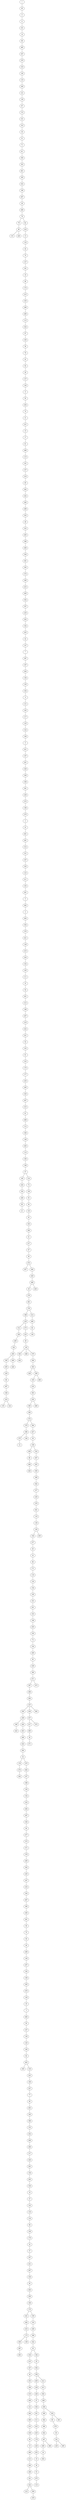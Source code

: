 graph{
   398 -- 150;
   425 -- 176;
   33 -- 54;
   493 -- 345;
   437 -- 417;
   150 -- 152;
   176 -- 220;
   54 -- 451;
   345 -- 368;
   152 -- 232;
   220 -- 453;
   451 -- 313;
   368 -- 153;
   232 -- 284;
   453 -- 19;
   313 -- 188;
   153 -- 202;
   413 -- 364;
   284 -- 287;
   19 -- 36;
   188 -- 207;
   202 -- 208;
   287 -- 326;
   36 -- 53;
   207 -- 219;
   208 -- 288;
   417 -- 495;
   326 -- 84;
   53 -- 475;
   219 -- 222;
   288 -- 317;
   99 -- 133;
   84 -- 477;
   475 -- 110;
   222 -- 221;
   317 -- 240;
   364 -- 448;
   477 -- 373;
   434 -- 415;
   221 -- 52;
   240 -- 263;
   448 -- 258;
   174 -- 215;
   79 -- 99;
   373 -- 371;
   52 -- 103;
   263 -- 158;
   258 -- 399;
   371 -- 378;
   103 -- 91;
   158 -- 200;
   495 -- 26;
   399 -- 382;
   215 -- 335;
   378 -- 295;
   91 -- 333;
   200 -- 336;
   382 -- 386;
   295 -- 302;
   258 -- 452;
   333 -- 170;
   336 -- 18;
   437 -- 472;
   386 -- 402;
   302 -- 245;
   170 -- 177;
   18 -- 27;
   402 -- 447;
   245 -- 247;
   441 -- 462;
   177 -- 230;
   27 -- 142;
   447 -- 266;
   335 -- 296;
   247 -- 234;
   230 -- 265;
   142 -- 130;
   26 -- 271;
   266 -- 24;
   234 -- 344;
   265 -- 320;
   201 -- 329;
   362 -- 377;
   329 -- 309;
   377 -- 239;
   309 -- 358;
   456 -- 88;
   239 -- 278;
   358 -- 361;
   278 -- 391;
   361 -- 236;
   391 -- 118;
   236 -- 272;
   118 -- 138;
   272 -- 196;
   138 -- 159;
   196 -- 270;
   88 -- 466;
   159 -- 194;
   270 -- 2;
   194 -- 277;
   2 -- 23;
   277 -- 45;
   23 -- 461;
   159 -- 455;
   45 -- 32;
   461 -- 281;
   32 -- 66;
   281 -- 314;
   66 -- 171;
   314 -- 331;
   171 -- 116;
   331 -- 167;
   116 -- 124;
   167 -- 325;
   124 -- 154;
   325 -- 123;
   466 -- 440;
   294 -- 337;
   430 -- 385;
   406 -- 304;
   337 -- 256;
   385 -- 360;
   304 -- 381;
   256 -- 209;
   360 -- 372;
   381 -- 393;
   430 -- 469;
   209 -- 349;
   372 -- 379;
   393 -- 374;
   349 -- 443;
   379 -- 396;
   374 -- 395;
   209 -- 420;
   337 -- 436;
   396 -- 375;
   395 -- 233;
   420 -- 403;
   375 -- 12;
   233 -- 400;
   403 -- 408;
   396 -- 184;
   372 -- 384;
   400 -- 352;
   408 -- 424;
   384 -- 427;
   352 -- 357;
   424 -- 264;
   427 -- 39;
   357 -- 235;
   264 -- 34;
   363 -- 428;
   436 -- 437;
   39 -- 108;
   235 -- 252;
   34 -- 178;
   108 -- 332;
   252 -- 162;
   178 -- 274;
   332 -- 367;
   162 -- 203;
   274 -- 442;
   34 -- 275;
   367 -- 293;
   203 -- 42;
   108 -- 456;
   275 -- 464;
   293 -- 300;
   42 -- 147;
   464 -- 237;
   300 -- 389;
   147 -- 7;
   237 -- 398;
   389 -- 362;
   429 -- 488;
   474 -- 457;
   35 -- 3;
   488 -- 20;
   3 -- 460;
   20 -- 276;
   460 -- 50;
   276 -- 481;
   488 -- 228;
   50 -- 107;
   481 -- 376;
   107 -- 136;
   376 -- 388;
   136 -- 120;
   388 -- 435;
   120 -- 180;
   435 -- 312;
   180 -- 82;
   312 -- 328;
   82 -- 463;
   328 -- 285;
   435 -- 273;
   463 -- 250;
   285 -- 322;
   463 -- 318;
   322 -- 290;
   376 -- 414;
   318 -- 243;
   290 -- 356;
   243 -- 189;
   356 -- 205;
   189 -- 227;
   205 -- 229;
   290 -- 409;
   227 -- 77;
   229 -- 86;
   77 -- 69;
   86 -- 497;
   69 -- 493;
   316 -- 248;
   24 -- 454;
   74 -- 31;
   447 -- 486;
   175 -- 441;
   113 -- 324;
   31 -- 231;
   320 -- 407;
   231 -- 15;
   248 -- 308;
   452 -- 80;
   407 -- 315;
   308 -- 342;
   80 -- 470;
   315 -- 61;
   342 -- 63;
   470 -- 38;
   61 -- 498;
   452 -- 491;
   63 -- 182;
   38 -- 341;
   68 -- 174;
   498 -- 112;
   182 -- 25;
   341 -- 225;
   112 -- 346;
   25 -- 392;
   341 -- 465;
   63 -- 434;
   346 -- 148;
   415 -- 327;
   392 -- 359;
   148 -- 445;
   327 -- 40;
   359 -- 405;
   445 -- 114;
   40 -- 253;
   16 -- 68;
   405 -- 238;
   280 -- 113;
   114 -- 190;
   253 -- 306;
   238 -- 246;
   359 -- 412;
   190 -- 198;
   306 -- 419;
   246 -- 47;
   462 -- 433;
   198 -- 57;
   419 -- 449;
   47 -- 394;
   57 -- 160;
   449 -- 141;
   394 -- 301;
   160 -- 244;
   141 -- 484;
   301 -- 311;
   296 -- 280;
   244 -- 334;
   484 -- 490;
   57 -- 214;
   311 -- 423;
   412 -- 413;
   334 -- 206;
   181 -- 16;
   490 -- 410;
   423 -- 425;
   433 -- 173;
   154 -- 195;
   123 -- 211;
   195 -- 191;
   211 -- 193;
   480 -- 64;
   191 -- 251;
   193 -- 261;
   251 -- 163;
   485 -- 347;
   310 -- 30;
   261 -- 5;
   119 -- 249;
   163 -- 166;
   121 -- 139;
   5 -- 482;
   89 -- 485;
   166 -- 255;
   482 -- 4;
   255 -- 330;
   249 -- 121;
   4 -- 404;
   64 -- 146;
   14 -- 89;
   330 -- 73;
   404 -- 354;
   73 -- 104;
   354 -- 370;
   126 -- 119;
   104 -- 269;
   101 -- 14;
   370 -- 421;
   172 -- 151;
   269 -- 65;
   421 -- 128;
   11 -- 101;
   65 -- 439;
   319 -- 126;
   128 -- 210;
   439 -- 390;
   210 -- 224;
   303 -- 48;
   279 -- 319;
   390 -- 471;
   9 -- 11;
   224 -- 102;
   48 -- 323;
   151 -- 310;
   471 -- 397;
   102 -- 105;
   323 -- 283;
   347 -- 279;
   397 -- 298;
   95 -- 9;
   105 -- 111;
   1 -- 95;
   283 -- 366;
   298 -- 294;
   111 -- 33;
   471 -- 473;
   366 -- 406;
   7 -- 387;
   130 -- 134;
   497 -- 348;
   344 -- 467;
   92 -- 29;
   387 -- 187;
   134 -- 98;
   348 -- 416;
   467 -- 380;
   187 -- 204;
   98 -- 106;
   337 -- 492;
   416 -- 135;
   254 -- 74;
   43 -- 92;
   380 -- 365;
   204 -- 156;
   416 -- 144;
   106 -- 179;
   409 -- 426;
   365 -- 291;
   156 -- 155;
   273 -- 223;
   179 -- 22;
   76 -- 43;
   55 -- 254;
   291 -- 56;
   155 -- 164;
   223 -- 49;
   22 -- 37;
   56 -- 75;
   164 -- 6;
   49 -- 145;
   37 -- 307;
   8 -- 55;
   58 -- 76;
   75 -- 59;
   6 -- 131;
   145 -- 340;
   307 -- 241;
   140 -- 8;
   59 -- 46;
   131 -- 183;
   340 -- 444;
   241 -- 297;
   145 -- 468;
   46 -- 299;
   183 -- 117;
   297 -- 338;
   137 -- 140;
   145 -- 479;
   97 -- 165;
   299 -- 149;
   117 -- 125;
   338 -- 60;
   479 -- 494;
   149 -- 257;
   414 -- 480;
   125 -- 122;
   60 -- 450;
   494 -- 363;
   257 -- 192;
   29 -- 137;
   122 -- 169;
   450 -- 259;
   324 -- 97;
   165 -- 58;
   363 -- 369;
   192 -- 199;
   169 -- 0;
   259 -- 168;
   99 -- 226;
   369 -- 185;
   199 -- 305;
   0 -- 431;
   168 -- 175;
   185 -- 418;
   305 -- 476;
   431 -- 197;
   175 -- 339;
   418 -- 383;
   476 -- 129;
   369 -- 499;
   197 -- 201;
   339 -- 316;
   383 -- 430;
   129 -- 35;
   206 -- 351;
   410 -- 438;
   127 -- 181;
   286 -- 78;
   282 -- 289;
   351 -- 21;
   78 -- 79;
   438 -- 96;
   30 -- 51;
   70 -- 127;
   28 -- 286;
   214 -- 72;
   216 -- 13;
   96 -- 10;
   72 -- 100;
   242 -- 282;
   139 -- 87;
   10 -- 489;
   100 -- 93;
   489 -- 213;
   78 -- 62;
   44 -- 70;
   262 -- 242;
   173 -- 459;
   93 -- 94;
   218 -- 85;
   213 -- 260;
   94 -- 143;
   260 -- 268;
   289 -- 303;
   143 -- 83;
   268 -- 321;
   267 -- 28;
   62 -- 216;
   115 -- 161;
   83 -- 343;
   321 -- 422;
   343 -- 292;
   432 -- 186;
   496 -- 115;
   87 -- 172;
   422 -- 212;
   85 -- 262;
   132 -- 44;
   292 -- 41;
   161 -- 157;
   422 -- 458;
   459 -- 487;
   41 -- 217;
   458 -- 478;
   350 -- 353;
   217 -- 67;
   17 -- 81;
   487 -- 483;
   157 -- 218;
   173 -- 109;
   355 -- 432;
   67 -- 90;
   411 -- 350;
   15 -- 17;
   90 -- 474;
   71 -- 411;
   81 -- 496;
   186 -- 267;
   474 -- 446;
   401 -- 355;
   446 -- 429;
   13 -- 132;
   353 -- 401;
   51 -- 71;
}